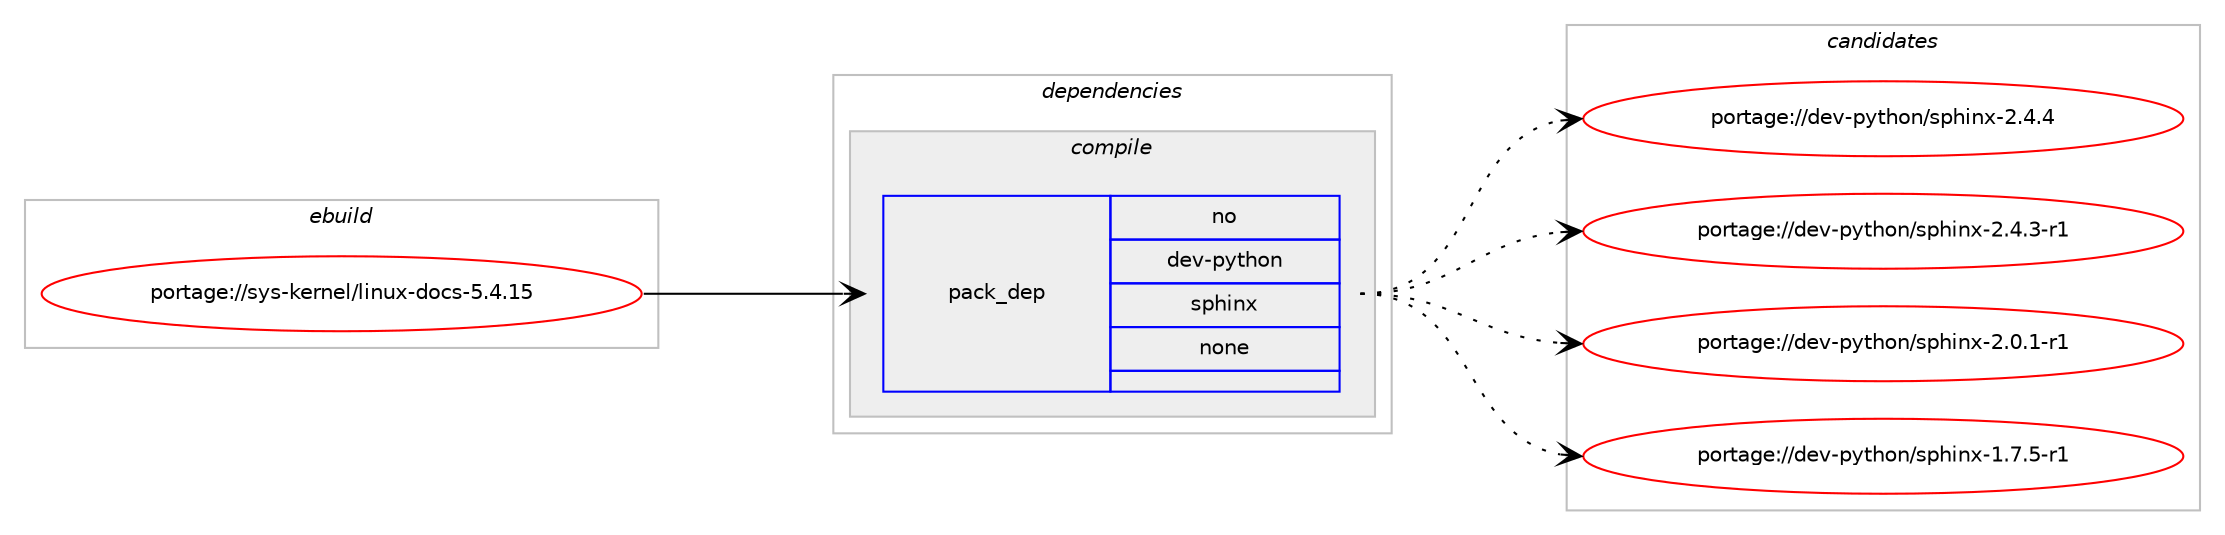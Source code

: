 digraph prolog {

# *************
# Graph options
# *************

newrank=true;
concentrate=true;
compound=true;
graph [rankdir=LR,fontname=Helvetica,fontsize=10,ranksep=1.5];#, ranksep=2.5, nodesep=0.2];
edge  [arrowhead=vee];
node  [fontname=Helvetica,fontsize=10];

# **********
# The ebuild
# **********

subgraph cluster_leftcol {
color=gray;
rank=same;
label=<<i>ebuild</i>>;
id [label="portage://sys-kernel/linux-docs-5.4.15", color=red, width=4, href="../sys-kernel/linux-docs-5.4.15.svg"];
}

# ****************
# The dependencies
# ****************

subgraph cluster_midcol {
color=gray;
label=<<i>dependencies</i>>;
subgraph cluster_compile {
fillcolor="#eeeeee";
style=filled;
label=<<i>compile</i>>;
subgraph pack8714 {
dependency10635 [label=<<TABLE BORDER="0" CELLBORDER="1" CELLSPACING="0" CELLPADDING="4" WIDTH="220"><TR><TD ROWSPAN="6" CELLPADDING="30">pack_dep</TD></TR><TR><TD WIDTH="110">no</TD></TR><TR><TD>dev-python</TD></TR><TR><TD>sphinx</TD></TR><TR><TD>none</TD></TR><TR><TD></TD></TR></TABLE>>, shape=none, color=blue];
}
id:e -> dependency10635:w [weight=20,style="solid",arrowhead="vee"];
}
subgraph cluster_compileandrun {
fillcolor="#eeeeee";
style=filled;
label=<<i>compile and run</i>>;
}
subgraph cluster_run {
fillcolor="#eeeeee";
style=filled;
label=<<i>run</i>>;
}
}

# **************
# The candidates
# **************

subgraph cluster_choices {
rank=same;
color=gray;
label=<<i>candidates</i>>;

subgraph choice8714 {
color=black;
nodesep=1;
choice1001011184511212111610411111047115112104105110120455046524652 [label="portage://dev-python/sphinx-2.4.4", color=red, width=4,href="../dev-python/sphinx-2.4.4.svg"];
choice10010111845112121116104111110471151121041051101204550465246514511449 [label="portage://dev-python/sphinx-2.4.3-r1", color=red, width=4,href="../dev-python/sphinx-2.4.3-r1.svg"];
choice10010111845112121116104111110471151121041051101204550464846494511449 [label="portage://dev-python/sphinx-2.0.1-r1", color=red, width=4,href="../dev-python/sphinx-2.0.1-r1.svg"];
choice10010111845112121116104111110471151121041051101204549465546534511449 [label="portage://dev-python/sphinx-1.7.5-r1", color=red, width=4,href="../dev-python/sphinx-1.7.5-r1.svg"];
dependency10635:e -> choice1001011184511212111610411111047115112104105110120455046524652:w [style=dotted,weight="100"];
dependency10635:e -> choice10010111845112121116104111110471151121041051101204550465246514511449:w [style=dotted,weight="100"];
dependency10635:e -> choice10010111845112121116104111110471151121041051101204550464846494511449:w [style=dotted,weight="100"];
dependency10635:e -> choice10010111845112121116104111110471151121041051101204549465546534511449:w [style=dotted,weight="100"];
}
}

}
